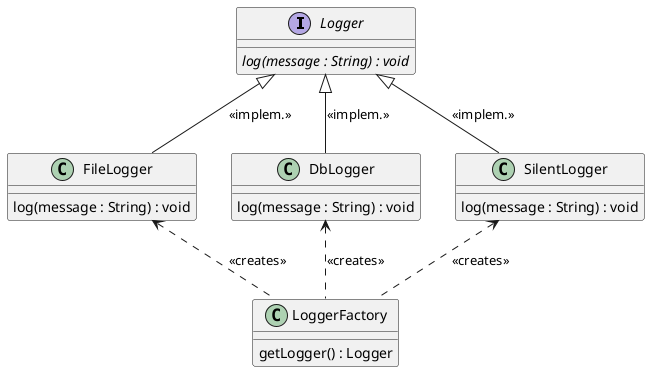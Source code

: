 @startuml

interface Logger {
{abstract} log(message : String) : void
}

class FileLogger {
log(message : String) : void
}

class DbLogger {
log(message : String) : void
}

class SilentLogger {
log(message : String) : void
}

class LoggerFactory {
getLogger() : Logger
}

Logger <|-- FileLogger : <<implem.>>
Logger <|-- DbLogger : <<implem.>>
Logger <|-- SilentLogger : <<implem.>>

LoggerFactory .up.> SilentLogger: <<creates>>
LoggerFactory .up.> DbLogger: <<creates>>
LoggerFactory .up.> FileLogger: <<creates>>

@enduml
